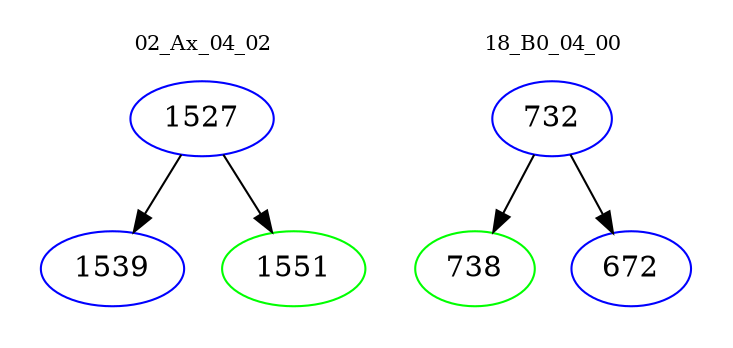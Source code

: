 digraph{
subgraph cluster_0 {
color = white
label = "02_Ax_04_02";
fontsize=10;
T0_1527 [label="1527", color="blue"]
T0_1527 -> T0_1539 [color="black"]
T0_1539 [label="1539", color="blue"]
T0_1527 -> T0_1551 [color="black"]
T0_1551 [label="1551", color="green"]
}
subgraph cluster_1 {
color = white
label = "18_B0_04_00";
fontsize=10;
T1_732 [label="732", color="blue"]
T1_732 -> T1_738 [color="black"]
T1_738 [label="738", color="green"]
T1_732 -> T1_672 [color="black"]
T1_672 [label="672", color="blue"]
}
}
